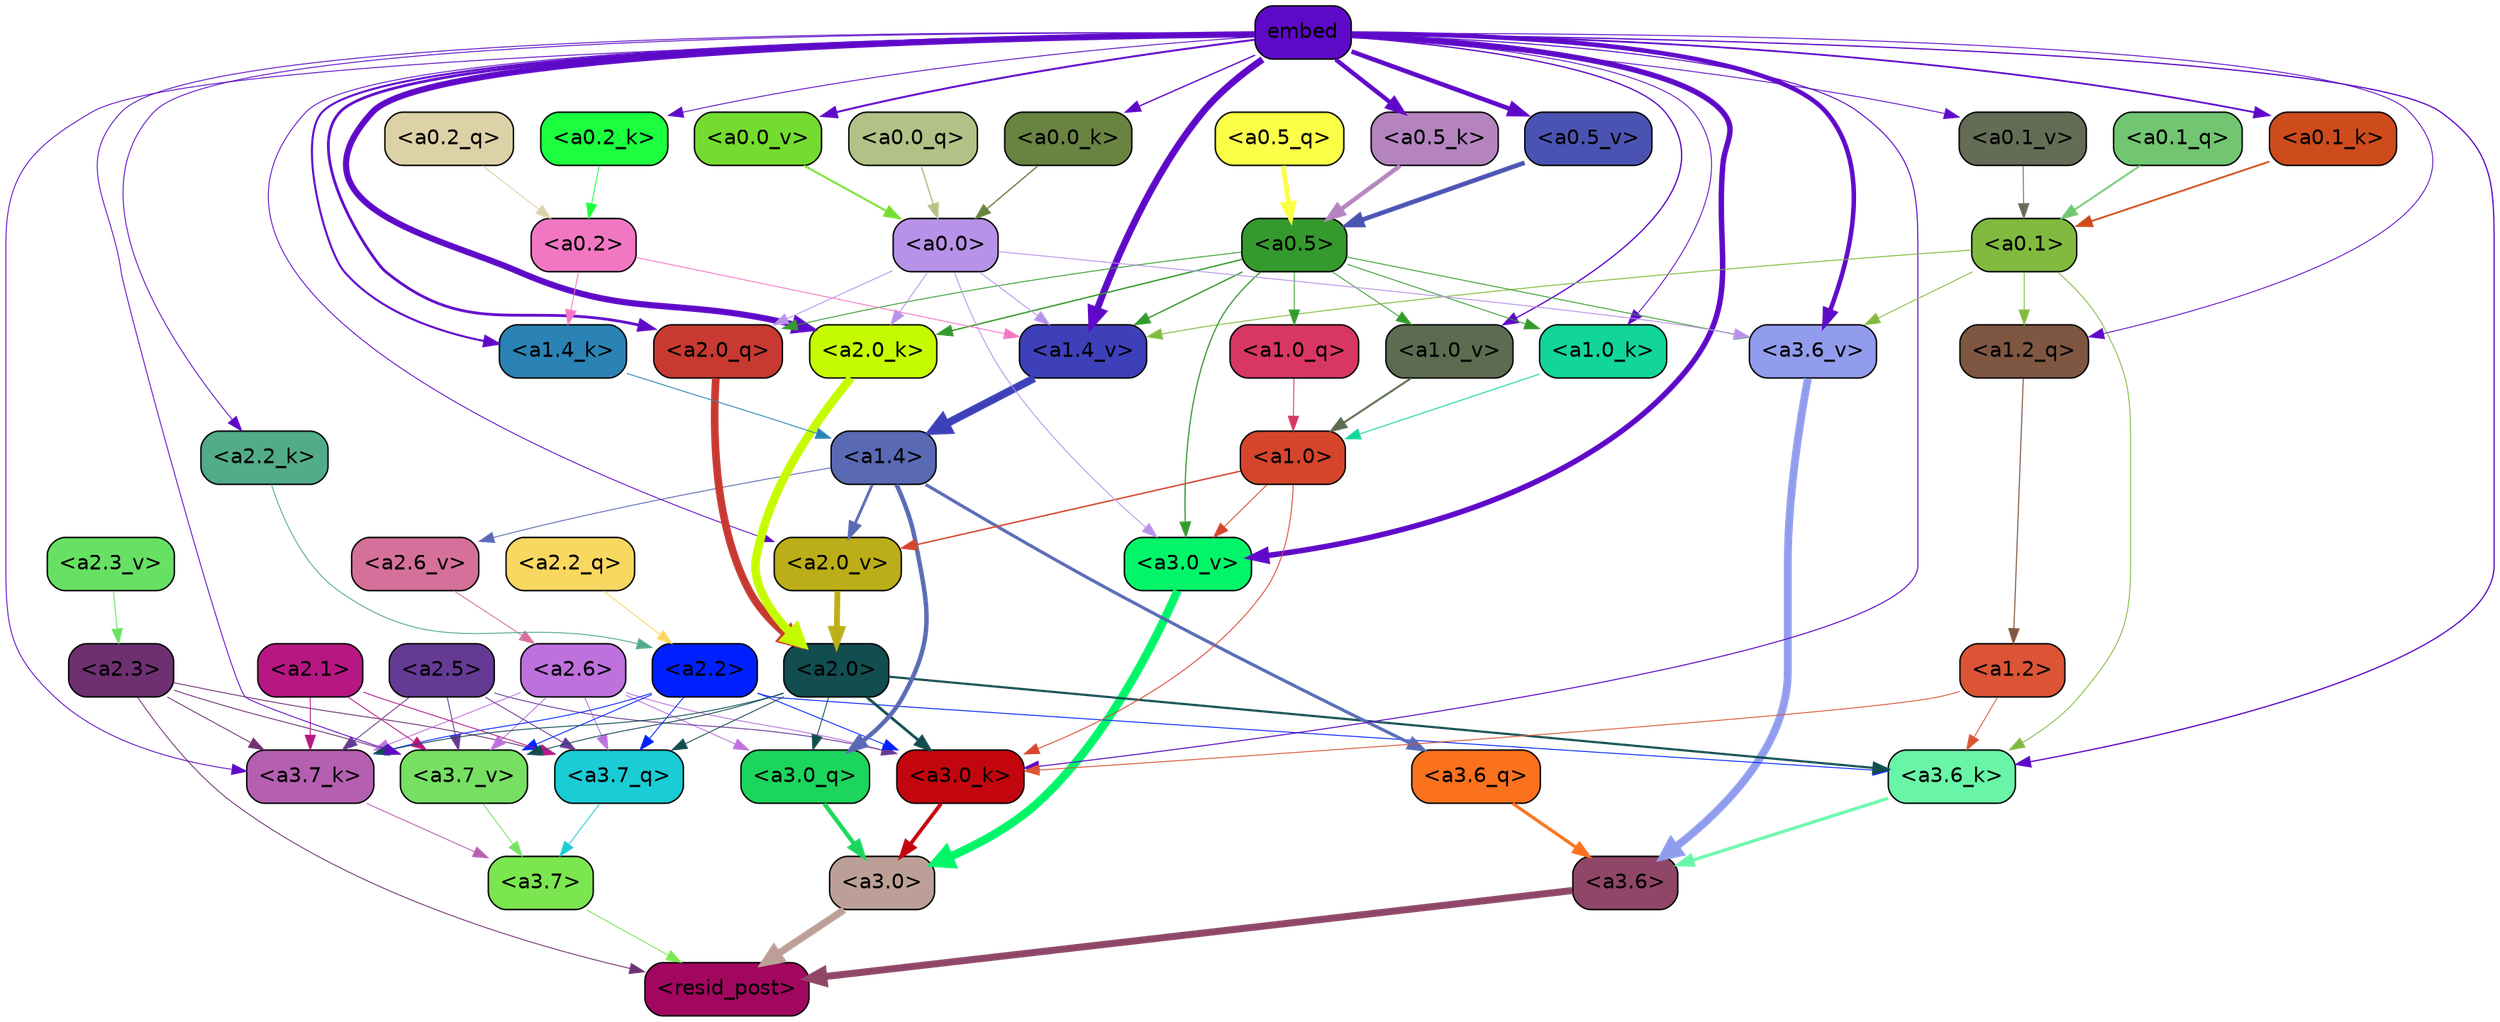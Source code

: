 strict digraph "" {
	graph [bgcolor=transparent,
		layout=dot,
		overlap=false,
		splines=true
	];
	"<a3.7>"	[color=black,
		fillcolor="#7be64f",
		fontname=Helvetica,
		shape=box,
		style="filled, rounded"];
	"<resid_post>"	[color=black,
		fillcolor="#a1075f",
		fontname=Helvetica,
		shape=box,
		style="filled, rounded"];
	"<a3.7>" -> "<resid_post>"	[color="#7be64f",
		penwidth=0.6];
	"<a3.6>"	[color=black,
		fillcolor="#8f4667",
		fontname=Helvetica,
		shape=box,
		style="filled, rounded"];
	"<a3.6>" -> "<resid_post>"	[color="#8f4667",
		penwidth=4.752790808677673];
	"<a3.0>"	[color=black,
		fillcolor="#bca097",
		fontname=Helvetica,
		shape=box,
		style="filled, rounded"];
	"<a3.0>" -> "<resid_post>"	[color="#bca097",
		penwidth=4.897669434547424];
	"<a2.3>"	[color=black,
		fillcolor="#6e3071",
		fontname=Helvetica,
		shape=box,
		style="filled, rounded"];
	"<a2.3>" -> "<resid_post>"	[color="#6e3071",
		penwidth=0.6];
	"<a3.7_q>"	[color=black,
		fillcolor="#1accd5",
		fontname=Helvetica,
		shape=box,
		style="filled, rounded"];
	"<a2.3>" -> "<a3.7_q>"	[color="#6e3071",
		penwidth=0.6];
	"<a3.7_k>"	[color=black,
		fillcolor="#b55fb1",
		fontname=Helvetica,
		shape=box,
		style="filled, rounded"];
	"<a2.3>" -> "<a3.7_k>"	[color="#6e3071",
		penwidth=0.6];
	"<a3.7_v>"	[color=black,
		fillcolor="#77e063",
		fontname=Helvetica,
		shape=box,
		style="filled, rounded"];
	"<a2.3>" -> "<a3.7_v>"	[color="#6e3071",
		penwidth=0.6];
	"<a3.7_q>" -> "<a3.7>"	[color="#1accd5",
		penwidth=0.6];
	"<a3.6_q>"	[color=black,
		fillcolor="#fa711e",
		fontname=Helvetica,
		shape=box,
		style="filled, rounded"];
	"<a3.6_q>" -> "<a3.6>"	[color="#fa711e",
		penwidth=2.160832464694977];
	"<a3.0_q>"	[color=black,
		fillcolor="#1cd55c",
		fontname=Helvetica,
		shape=box,
		style="filled, rounded"];
	"<a3.0_q>" -> "<a3.0>"	[color="#1cd55c",
		penwidth=2.870753765106201];
	"<a3.7_k>" -> "<a3.7>"	[color="#b55fb1",
		penwidth=0.6];
	"<a3.6_k>"	[color=black,
		fillcolor="#69f5a8",
		fontname=Helvetica,
		shape=box,
		style="filled, rounded"];
	"<a3.6_k>" -> "<a3.6>"	[color="#69f5a8",
		penwidth=2.13908451795578];
	"<a3.0_k>"	[color=black,
		fillcolor="#c3060e",
		fontname=Helvetica,
		shape=box,
		style="filled, rounded"];
	"<a3.0_k>" -> "<a3.0>"	[color="#c3060e",
		penwidth=2.520303964614868];
	"<a3.7_v>" -> "<a3.7>"	[color="#77e063",
		penwidth=0.6];
	"<a3.6_v>"	[color=black,
		fillcolor="#929ced",
		fontname=Helvetica,
		shape=box,
		style="filled, rounded"];
	"<a3.6_v>" -> "<a3.6>"	[color="#929ced",
		penwidth=5.297133803367615];
	"<a3.0_v>"	[color=black,
		fillcolor="#02f569",
		fontname=Helvetica,
		shape=box,
		style="filled, rounded"];
	"<a3.0_v>" -> "<a3.0>"	[color="#02f569",
		penwidth=5.680712580680847];
	"<a2.6>"	[color=black,
		fillcolor="#be70dd",
		fontname=Helvetica,
		shape=box,
		style="filled, rounded"];
	"<a2.6>" -> "<a3.7_q>"	[color="#be70dd",
		penwidth=0.6];
	"<a2.6>" -> "<a3.0_q>"	[color="#be70dd",
		penwidth=0.6];
	"<a2.6>" -> "<a3.7_k>"	[color="#be70dd",
		penwidth=0.6];
	"<a2.6>" -> "<a3.0_k>"	[color="#be70dd",
		penwidth=0.6];
	"<a2.6>" -> "<a3.7_v>"	[color="#be70dd",
		penwidth=0.6];
	"<a2.5>"	[color=black,
		fillcolor="#653a94",
		fontname=Helvetica,
		shape=box,
		style="filled, rounded"];
	"<a2.5>" -> "<a3.7_q>"	[color="#653a94",
		penwidth=0.6];
	"<a2.5>" -> "<a3.7_k>"	[color="#653a94",
		penwidth=0.6];
	"<a2.5>" -> "<a3.0_k>"	[color="#653a94",
		penwidth=0.6];
	"<a2.5>" -> "<a3.7_v>"	[color="#653a94",
		penwidth=0.6];
	"<a2.2>"	[color=black,
		fillcolor="#0020ff",
		fontname=Helvetica,
		shape=box,
		style="filled, rounded"];
	"<a2.2>" -> "<a3.7_q>"	[color="#0020ff",
		penwidth=0.6];
	"<a2.2>" -> "<a3.7_k>"	[color="#0020ff",
		penwidth=0.6];
	"<a2.2>" -> "<a3.6_k>"	[color="#0020ff",
		penwidth=0.6];
	"<a2.2>" -> "<a3.0_k>"	[color="#0020ff",
		penwidth=0.6];
	"<a2.2>" -> "<a3.7_v>"	[color="#0020ff",
		penwidth=0.6];
	"<a2.1>"	[color=black,
		fillcolor="#b71783",
		fontname=Helvetica,
		shape=box,
		style="filled, rounded"];
	"<a2.1>" -> "<a3.7_q>"	[color="#b71783",
		penwidth=0.6];
	"<a2.1>" -> "<a3.7_k>"	[color="#b71783",
		penwidth=0.6];
	"<a2.1>" -> "<a3.7_v>"	[color="#b71783",
		penwidth=0.6];
	"<a2.0>"	[color=black,
		fillcolor="#124d50",
		fontname=Helvetica,
		shape=box,
		style="filled, rounded"];
	"<a2.0>" -> "<a3.7_q>"	[color="#124d50",
		penwidth=0.6];
	"<a2.0>" -> "<a3.0_q>"	[color="#124d50",
		penwidth=0.6];
	"<a2.0>" -> "<a3.7_k>"	[color="#124d50",
		penwidth=0.6];
	"<a2.0>" -> "<a3.6_k>"	[color="#124d50",
		penwidth=1.4811622872948647];
	"<a2.0>" -> "<a3.0_k>"	[color="#124d50",
		penwidth=1.8632715698331594];
	"<a2.0>" -> "<a3.7_v>"	[color="#124d50",
		penwidth=0.6];
	"<a1.4>"	[color=black,
		fillcolor="#5969b3",
		fontname=Helvetica,
		shape=box,
		style="filled, rounded"];
	"<a1.4>" -> "<a3.6_q>"	[color="#5969b3",
		penwidth=2.1468575447797775];
	"<a1.4>" -> "<a3.0_q>"	[color="#5969b3",
		penwidth=3.0006065368652344];
	"<a2.6_v>"	[color=black,
		fillcolor="#d5709b",
		fontname=Helvetica,
		shape=box,
		style="filled, rounded"];
	"<a1.4>" -> "<a2.6_v>"	[color="#5969b3",
		penwidth=0.6];
	"<a2.0_v>"	[color=black,
		fillcolor="#bbae18",
		fontname=Helvetica,
		shape=box,
		style="filled, rounded"];
	"<a1.4>" -> "<a2.0_v>"	[color="#5969b3",
		penwidth=1.8759949803352356];
	embed	[color=black,
		fillcolor="#5e09c7",
		fontname=Helvetica,
		shape=box,
		style="filled, rounded"];
	embed -> "<a3.7_k>"	[color="#5e09c7",
		penwidth=0.6];
	embed -> "<a3.6_k>"	[color="#5e09c7",
		penwidth=0.8410270567983389];
	embed -> "<a3.0_k>"	[color="#5e09c7",
		penwidth=0.691851794719696];
	embed -> "<a3.7_v>"	[color="#5e09c7",
		penwidth=0.6];
	embed -> "<a3.6_v>"	[color="#5e09c7",
		penwidth=3.0758190751075745];
	embed -> "<a3.0_v>"	[color="#5e09c7",
		penwidth=3.6927278637886047];
	"<a2.0_q>"	[color=black,
		fillcolor="#c73931",
		fontname=Helvetica,
		shape=box,
		style="filled, rounded"];
	embed -> "<a2.0_q>"	[color="#5e09c7",
		penwidth=1.8617419600486755];
	"<a2.2_k>"	[color=black,
		fillcolor="#52ab89",
		fontname=Helvetica,
		shape=box,
		style="filled, rounded"];
	embed -> "<a2.2_k>"	[color="#5e09c7",
		penwidth=0.6];
	"<a2.0_k>"	[color=black,
		fillcolor="#c5fb00",
		fontname=Helvetica,
		shape=box,
		style="filled, rounded"];
	embed -> "<a2.0_k>"	[color="#5e09c7",
		penwidth=4.189224064350128];
	embed -> "<a2.0_v>"	[color="#5e09c7",
		penwidth=0.6];
	"<a1.2_q>"	[color=black,
		fillcolor="#7e5642",
		fontname=Helvetica,
		shape=box,
		style="filled, rounded"];
	embed -> "<a1.2_q>"	[color="#5e09c7",
		penwidth=0.603080153465271];
	"<a1.4_k>"	[color=black,
		fillcolor="#2a83b4",
		fontname=Helvetica,
		shape=box,
		style="filled, rounded"];
	embed -> "<a1.4_k>"	[color="#5e09c7",
		penwidth=1.3883130550384521];
	"<a1.0_k>"	[color=black,
		fillcolor="#11d599",
		fontname=Helvetica,
		shape=box,
		style="filled, rounded"];
	embed -> "<a1.0_k>"	[color="#5e09c7",
		penwidth=0.6];
	"<a1.4_v>"	[color=black,
		fillcolor="#3e40ba",
		fontname=Helvetica,
		shape=box,
		style="filled, rounded"];
	embed -> "<a1.4_v>"	[color="#5e09c7",
		penwidth=4.585226953029633];
	"<a1.0_v>"	[color=black,
		fillcolor="#5b6c50",
		fontname=Helvetica,
		shape=box,
		style="filled, rounded"];
	embed -> "<a1.0_v>"	[color="#5e09c7",
		penwidth=0.8794136047363281];
	"<a0.5_k>"	[color=black,
		fillcolor="#b584bf",
		fontname=Helvetica,
		shape=box,
		style="filled, rounded"];
	embed -> "<a0.5_k>"	[color="#5e09c7",
		penwidth=2.967897653579712];
	"<a0.2_k>"	[color=black,
		fillcolor="#1bff3f",
		fontname=Helvetica,
		shape=box,
		style="filled, rounded"];
	embed -> "<a0.2_k>"	[color="#5e09c7",
		penwidth=0.6];
	"<a0.1_k>"	[color=black,
		fillcolor="#ce4b1b",
		fontname=Helvetica,
		shape=box,
		style="filled, rounded"];
	embed -> "<a0.1_k>"	[color="#5e09c7",
		penwidth=1.1911187171936035];
	"<a0.0_k>"	[color=black,
		fillcolor="#698341",
		fontname=Helvetica,
		shape=box,
		style="filled, rounded"];
	embed -> "<a0.0_k>"	[color="#5e09c7",
		penwidth=0.8891671895980835];
	"<a0.5_v>"	[color=black,
		fillcolor="#4b53b2",
		fontname=Helvetica,
		shape=box,
		style="filled, rounded"];
	embed -> "<a0.5_v>"	[color="#5e09c7",
		penwidth=3.067227065563202];
	"<a0.1_v>"	[color=black,
		fillcolor="#656c56",
		fontname=Helvetica,
		shape=box,
		style="filled, rounded"];
	embed -> "<a0.1_v>"	[color="#5e09c7",
		penwidth=0.6];
	"<a0.0_v>"	[color=black,
		fillcolor="#74dc30",
		fontname=Helvetica,
		shape=box,
		style="filled, rounded"];
	embed -> "<a0.0_v>"	[color="#5e09c7",
		penwidth=1.3224979639053345];
	"<a1.2>"	[color=black,
		fillcolor="#da5435",
		fontname=Helvetica,
		shape=box,
		style="filled, rounded"];
	"<a1.2>" -> "<a3.6_k>"	[color="#da5435",
		penwidth=0.6];
	"<a1.2>" -> "<a3.0_k>"	[color="#da5435",
		penwidth=0.6];
	"<a0.1>"	[color=black,
		fillcolor="#81ba3e",
		fontname=Helvetica,
		shape=box,
		style="filled, rounded"];
	"<a0.1>" -> "<a3.6_k>"	[color="#81ba3e",
		penwidth=0.6];
	"<a0.1>" -> "<a3.6_v>"	[color="#81ba3e",
		penwidth=0.6];
	"<a0.1>" -> "<a1.2_q>"	[color="#81ba3e",
		penwidth=0.6];
	"<a0.1>" -> "<a1.4_v>"	[color="#81ba3e",
		penwidth=0.6243228018283844];
	"<a1.0>"	[color=black,
		fillcolor="#d5452c",
		fontname=Helvetica,
		shape=box,
		style="filled, rounded"];
	"<a1.0>" -> "<a3.0_k>"	[color="#d5452c",
		penwidth=0.6];
	"<a1.0>" -> "<a3.0_v>"	[color="#d5452c",
		penwidth=0.6];
	"<a1.0>" -> "<a2.0_v>"	[color="#d5452c",
		penwidth=0.9620223194360733];
	"<a0.5>"	[color=black,
		fillcolor="#349a2d",
		fontname=Helvetica,
		shape=box,
		style="filled, rounded"];
	"<a0.5>" -> "<a3.6_v>"	[color="#349a2d",
		penwidth=0.6];
	"<a0.5>" -> "<a3.0_v>"	[color="#349a2d",
		penwidth=0.8028683364391327];
	"<a0.5>" -> "<a2.0_q>"	[color="#349a2d",
		penwidth=0.6];
	"<a0.5>" -> "<a2.0_k>"	[color="#349a2d",
		penwidth=0.9350990951061249];
	"<a1.0_q>"	[color=black,
		fillcolor="#d83763",
		fontname=Helvetica,
		shape=box,
		style="filled, rounded"];
	"<a0.5>" -> "<a1.0_q>"	[color="#349a2d",
		penwidth=0.6];
	"<a0.5>" -> "<a1.0_k>"	[color="#349a2d",
		penwidth=0.6];
	"<a0.5>" -> "<a1.4_v>"	[color="#349a2d",
		penwidth=0.9007003456354141];
	"<a0.5>" -> "<a1.0_v>"	[color="#349a2d",
		penwidth=0.6];
	"<a0.0>"	[color=black,
		fillcolor="#b792e9",
		fontname=Helvetica,
		shape=box,
		style="filled, rounded"];
	"<a0.0>" -> "<a3.6_v>"	[color="#b792e9",
		penwidth=0.6];
	"<a0.0>" -> "<a3.0_v>"	[color="#b792e9",
		penwidth=0.6];
	"<a0.0>" -> "<a2.0_q>"	[color="#b792e9",
		penwidth=0.6];
	"<a0.0>" -> "<a2.0_k>"	[color="#b792e9",
		penwidth=0.6];
	"<a0.0>" -> "<a1.4_v>"	[color="#b792e9",
		penwidth=0.6];
	"<a2.2_q>"	[color=black,
		fillcolor="#f9d861",
		fontname=Helvetica,
		shape=box,
		style="filled, rounded"];
	"<a2.2_q>" -> "<a2.2>"	[color="#f9d861",
		penwidth=0.6];
	"<a2.0_q>" -> "<a2.0>"	[color="#c73931",
		penwidth=5.1847569942474365];
	"<a2.2_k>" -> "<a2.2>"	[color="#52ab89",
		penwidth=0.6149471998214722];
	"<a2.0_k>" -> "<a2.0>"	[color="#c5fb00",
		penwidth=5.773491740226746];
	"<a2.6_v>" -> "<a2.6>"	[color="#d5709b",
		penwidth=0.6];
	"<a2.3_v>"	[color=black,
		fillcolor="#66e163",
		fontname=Helvetica,
		shape=box,
		style="filled, rounded"];
	"<a2.3_v>" -> "<a2.3>"	[color="#66e163",
		penwidth=0.6];
	"<a2.0_v>" -> "<a2.0>"	[color="#bbae18",
		penwidth=3.9731863737106323];
	"<a1.2_q>" -> "<a1.2>"	[color="#7e5642",
		penwidth=0.6863181293010712];
	"<a1.0_q>" -> "<a1.0>"	[color="#d83763",
		penwidth=0.6];
	"<a1.4_k>" -> "<a1.4>"	[color="#2a83b4",
		penwidth=0.6];
	"<a1.0_k>" -> "<a1.0>"	[color="#11d599",
		penwidth=0.6];
	"<a1.4_v>" -> "<a1.4>"	[color="#3e40ba",
		penwidth=5.299546539783478];
	"<a1.0_v>" -> "<a1.0>"	[color="#5b6c50",
		penwidth=1.3690393567085266];
	"<a0.2>"	[color=black,
		fillcolor="#f177c2",
		fontname=Helvetica,
		shape=box,
		style="filled, rounded"];
	"<a0.2>" -> "<a1.4_k>"	[color="#f177c2",
		penwidth=0.6];
	"<a0.2>" -> "<a1.4_v>"	[color="#f177c2",
		penwidth=0.6];
	"<a0.5_q>"	[color=black,
		fillcolor="#fbfe46",
		fontname=Helvetica,
		shape=box,
		style="filled, rounded"];
	"<a0.5_q>" -> "<a0.5>"	[color="#fbfe46",
		penwidth=3.3617979288101196];
	"<a0.2_q>"	[color=black,
		fillcolor="#ddd1a7",
		fontname=Helvetica,
		shape=box,
		style="filled, rounded"];
	"<a0.2_q>" -> "<a0.2>"	[color="#ddd1a7",
		penwidth=0.6];
	"<a0.1_q>"	[color=black,
		fillcolor="#72c672",
		fontname=Helvetica,
		shape=box,
		style="filled, rounded"];
	"<a0.1_q>" -> "<a0.1>"	[color="#72c672",
		penwidth=1.2746449708938599];
	"<a0.0_q>"	[color=black,
		fillcolor="#b2c185",
		fontname=Helvetica,
		shape=box,
		style="filled, rounded"];
	"<a0.0_q>" -> "<a0.0>"	[color="#b2c185",
		penwidth=0.908722996711731];
	"<a0.5_k>" -> "<a0.5>"	[color="#b584bf",
		penwidth=2.9678943157196045];
	"<a0.2_k>" -> "<a0.2>"	[color="#1bff3f",
		penwidth=0.6];
	"<a0.1_k>" -> "<a0.1>"	[color="#ce4b1b",
		penwidth=1.1911210417747498];
	"<a0.0_k>" -> "<a0.0>"	[color="#698341",
		penwidth=0.8891661167144775];
	"<a0.5_v>" -> "<a0.5>"	[color="#4b53b2",
		penwidth=3.087551772594452];
	"<a0.1_v>" -> "<a0.1>"	[color="#656c56",
		penwidth=0.6];
	"<a0.0_v>" -> "<a0.0>"	[color="#74dc30",
		penwidth=1.3224871754646301];
}
